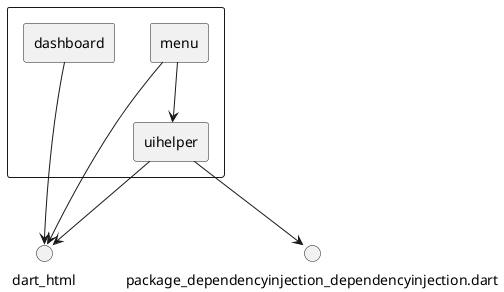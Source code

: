 @startuml
rectangle {
rectangle dashboard as dashboard.dart
rectangle menu as menu.dart
rectangle uihelper as uihelper.dart
}
dashboard.dart  -->  dart_html
menu.dart  -->  uihelper.dart
menu.dart  -->  dart_html
uihelper.dart  -->  dart_html
uihelper.dart  -->  package_dependencyinjection_dependencyinjection.dart
@enduml
